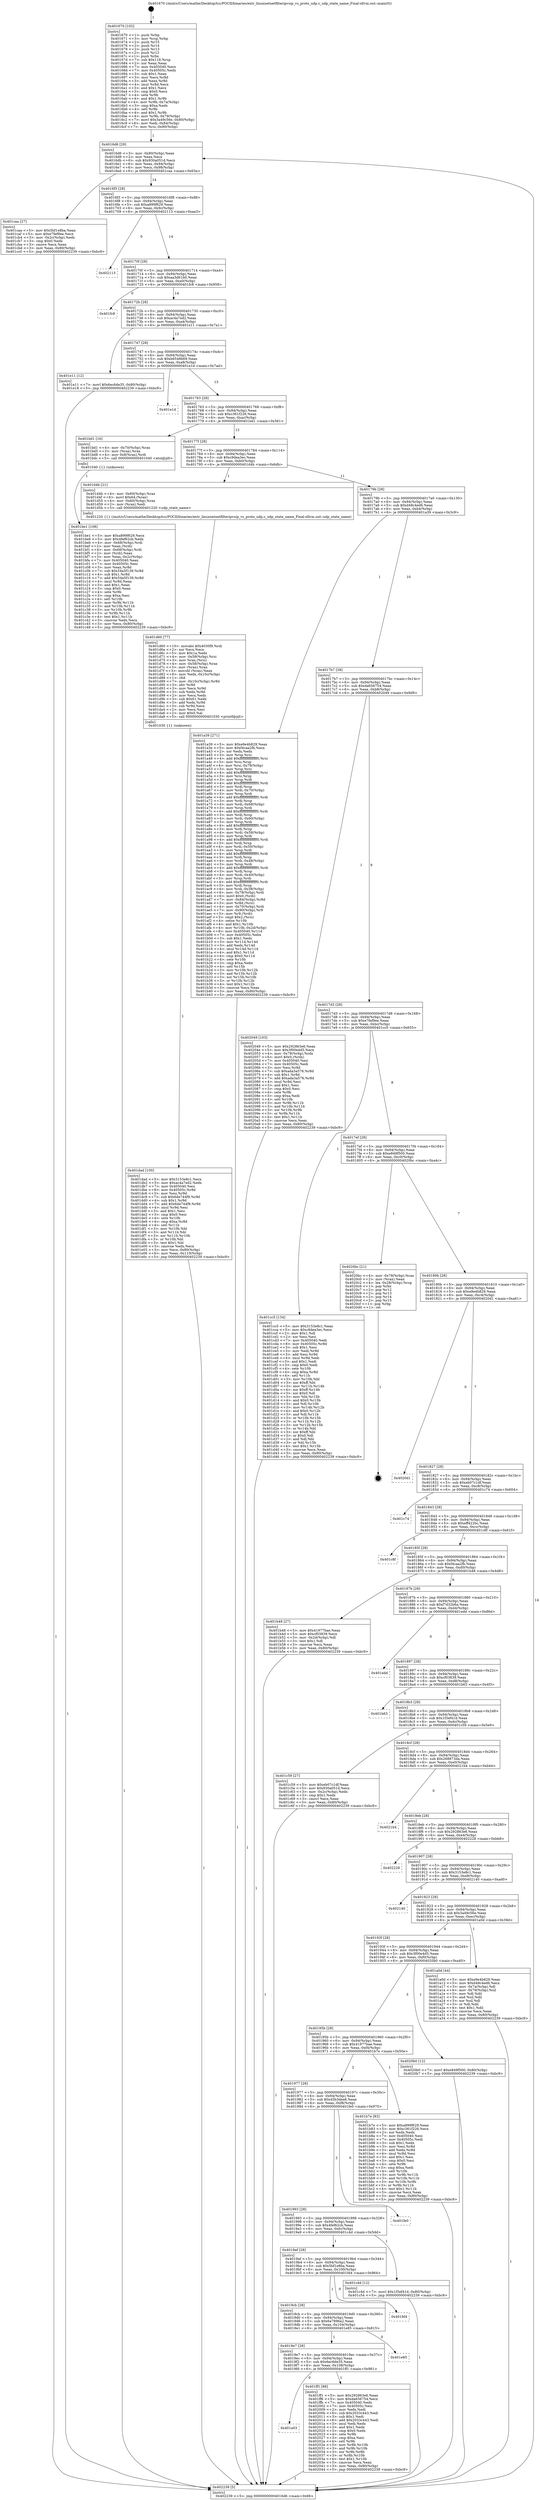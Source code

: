 digraph "0x401670" {
  label = "0x401670 (/mnt/c/Users/mathe/Desktop/tcc/POCII/binaries/extr_linuxnetnetfilteripvsip_vs_proto_udp.c_udp_state_name_Final-ollvm.out::main(0))"
  labelloc = "t"
  node[shape=record]

  Entry [label="",width=0.3,height=0.3,shape=circle,fillcolor=black,style=filled]
  "0x4016d6" [label="{
     0x4016d6 [29]\l
     | [instrs]\l
     &nbsp;&nbsp;0x4016d6 \<+3\>: mov -0x80(%rbp),%eax\l
     &nbsp;&nbsp;0x4016d9 \<+2\>: mov %eax,%ecx\l
     &nbsp;&nbsp;0x4016db \<+6\>: sub $0x930a051d,%ecx\l
     &nbsp;&nbsp;0x4016e1 \<+6\>: mov %eax,-0x94(%rbp)\l
     &nbsp;&nbsp;0x4016e7 \<+6\>: mov %ecx,-0x98(%rbp)\l
     &nbsp;&nbsp;0x4016ed \<+6\>: je 0000000000401caa \<main+0x63a\>\l
  }"]
  "0x401caa" [label="{
     0x401caa [27]\l
     | [instrs]\l
     &nbsp;&nbsp;0x401caa \<+5\>: mov $0x5bf1e8ba,%eax\l
     &nbsp;&nbsp;0x401caf \<+5\>: mov $0xe7fef9ee,%ecx\l
     &nbsp;&nbsp;0x401cb4 \<+3\>: mov -0x2c(%rbp),%edx\l
     &nbsp;&nbsp;0x401cb7 \<+3\>: cmp $0x0,%edx\l
     &nbsp;&nbsp;0x401cba \<+3\>: cmove %ecx,%eax\l
     &nbsp;&nbsp;0x401cbd \<+3\>: mov %eax,-0x80(%rbp)\l
     &nbsp;&nbsp;0x401cc0 \<+5\>: jmp 0000000000402239 \<main+0xbc9\>\l
  }"]
  "0x4016f3" [label="{
     0x4016f3 [28]\l
     | [instrs]\l
     &nbsp;&nbsp;0x4016f3 \<+5\>: jmp 00000000004016f8 \<main+0x88\>\l
     &nbsp;&nbsp;0x4016f8 \<+6\>: mov -0x94(%rbp),%eax\l
     &nbsp;&nbsp;0x4016fe \<+5\>: sub $0xa899f629,%eax\l
     &nbsp;&nbsp;0x401703 \<+6\>: mov %eax,-0x9c(%rbp)\l
     &nbsp;&nbsp;0x401709 \<+6\>: je 0000000000402113 \<main+0xaa3\>\l
  }"]
  Exit [label="",width=0.3,height=0.3,shape=circle,fillcolor=black,style=filled,peripheries=2]
  "0x402113" [label="{
     0x402113\l
  }", style=dashed]
  "0x40170f" [label="{
     0x40170f [28]\l
     | [instrs]\l
     &nbsp;&nbsp;0x40170f \<+5\>: jmp 0000000000401714 \<main+0xa4\>\l
     &nbsp;&nbsp;0x401714 \<+6\>: mov -0x94(%rbp),%eax\l
     &nbsp;&nbsp;0x40171a \<+5\>: sub $0xaa3d61b0,%eax\l
     &nbsp;&nbsp;0x40171f \<+6\>: mov %eax,-0xa0(%rbp)\l
     &nbsp;&nbsp;0x401725 \<+6\>: je 0000000000401fc8 \<main+0x958\>\l
  }"]
  "0x401a03" [label="{
     0x401a03\l
  }", style=dashed]
  "0x401fc8" [label="{
     0x401fc8\l
  }", style=dashed]
  "0x40172b" [label="{
     0x40172b [28]\l
     | [instrs]\l
     &nbsp;&nbsp;0x40172b \<+5\>: jmp 0000000000401730 \<main+0xc0\>\l
     &nbsp;&nbsp;0x401730 \<+6\>: mov -0x94(%rbp),%eax\l
     &nbsp;&nbsp;0x401736 \<+5\>: sub $0xac4a7ed2,%eax\l
     &nbsp;&nbsp;0x40173b \<+6\>: mov %eax,-0xa4(%rbp)\l
     &nbsp;&nbsp;0x401741 \<+6\>: je 0000000000401e11 \<main+0x7a1\>\l
  }"]
  "0x401ff1" [label="{
     0x401ff1 [88]\l
     | [instrs]\l
     &nbsp;&nbsp;0x401ff1 \<+5\>: mov $0x292863e6,%eax\l
     &nbsp;&nbsp;0x401ff6 \<+5\>: mov $0xda656754,%ecx\l
     &nbsp;&nbsp;0x401ffb \<+7\>: mov 0x405040,%edx\l
     &nbsp;&nbsp;0x402002 \<+7\>: mov 0x40505c,%esi\l
     &nbsp;&nbsp;0x402009 \<+2\>: mov %edx,%edi\l
     &nbsp;&nbsp;0x40200b \<+6\>: sub $0x2033c443,%edi\l
     &nbsp;&nbsp;0x402011 \<+3\>: sub $0x1,%edi\l
     &nbsp;&nbsp;0x402014 \<+6\>: add $0x2033c443,%edi\l
     &nbsp;&nbsp;0x40201a \<+3\>: imul %edi,%edx\l
     &nbsp;&nbsp;0x40201d \<+3\>: and $0x1,%edx\l
     &nbsp;&nbsp;0x402020 \<+3\>: cmp $0x0,%edx\l
     &nbsp;&nbsp;0x402023 \<+4\>: sete %r8b\l
     &nbsp;&nbsp;0x402027 \<+3\>: cmp $0xa,%esi\l
     &nbsp;&nbsp;0x40202a \<+4\>: setl %r9b\l
     &nbsp;&nbsp;0x40202e \<+3\>: mov %r8b,%r10b\l
     &nbsp;&nbsp;0x402031 \<+3\>: and %r9b,%r10b\l
     &nbsp;&nbsp;0x402034 \<+3\>: xor %r9b,%r8b\l
     &nbsp;&nbsp;0x402037 \<+3\>: or %r8b,%r10b\l
     &nbsp;&nbsp;0x40203a \<+4\>: test $0x1,%r10b\l
     &nbsp;&nbsp;0x40203e \<+3\>: cmovne %ecx,%eax\l
     &nbsp;&nbsp;0x402041 \<+3\>: mov %eax,-0x80(%rbp)\l
     &nbsp;&nbsp;0x402044 \<+5\>: jmp 0000000000402239 \<main+0xbc9\>\l
  }"]
  "0x401e11" [label="{
     0x401e11 [12]\l
     | [instrs]\l
     &nbsp;&nbsp;0x401e11 \<+7\>: movl $0x6ec6de35,-0x80(%rbp)\l
     &nbsp;&nbsp;0x401e18 \<+5\>: jmp 0000000000402239 \<main+0xbc9\>\l
  }"]
  "0x401747" [label="{
     0x401747 [28]\l
     | [instrs]\l
     &nbsp;&nbsp;0x401747 \<+5\>: jmp 000000000040174c \<main+0xdc\>\l
     &nbsp;&nbsp;0x40174c \<+6\>: mov -0x94(%rbp),%eax\l
     &nbsp;&nbsp;0x401752 \<+5\>: sub $0xb6548b69,%eax\l
     &nbsp;&nbsp;0x401757 \<+6\>: mov %eax,-0xa8(%rbp)\l
     &nbsp;&nbsp;0x40175d \<+6\>: je 0000000000401e1d \<main+0x7ad\>\l
  }"]
  "0x4019e7" [label="{
     0x4019e7 [28]\l
     | [instrs]\l
     &nbsp;&nbsp;0x4019e7 \<+5\>: jmp 00000000004019ec \<main+0x37c\>\l
     &nbsp;&nbsp;0x4019ec \<+6\>: mov -0x94(%rbp),%eax\l
     &nbsp;&nbsp;0x4019f2 \<+5\>: sub $0x6ec6de35,%eax\l
     &nbsp;&nbsp;0x4019f7 \<+6\>: mov %eax,-0x108(%rbp)\l
     &nbsp;&nbsp;0x4019fd \<+6\>: je 0000000000401ff1 \<main+0x981\>\l
  }"]
  "0x401e1d" [label="{
     0x401e1d\l
  }", style=dashed]
  "0x401763" [label="{
     0x401763 [28]\l
     | [instrs]\l
     &nbsp;&nbsp;0x401763 \<+5\>: jmp 0000000000401768 \<main+0xf8\>\l
     &nbsp;&nbsp;0x401768 \<+6\>: mov -0x94(%rbp),%eax\l
     &nbsp;&nbsp;0x40176e \<+5\>: sub $0xc361f226,%eax\l
     &nbsp;&nbsp;0x401773 \<+6\>: mov %eax,-0xac(%rbp)\l
     &nbsp;&nbsp;0x401779 \<+6\>: je 0000000000401bd1 \<main+0x561\>\l
  }"]
  "0x401e85" [label="{
     0x401e85\l
  }", style=dashed]
  "0x401bd1" [label="{
     0x401bd1 [16]\l
     | [instrs]\l
     &nbsp;&nbsp;0x401bd1 \<+4\>: mov -0x70(%rbp),%rax\l
     &nbsp;&nbsp;0x401bd5 \<+3\>: mov (%rax),%rax\l
     &nbsp;&nbsp;0x401bd8 \<+4\>: mov 0x8(%rax),%rdi\l
     &nbsp;&nbsp;0x401bdc \<+5\>: call 0000000000401040 \<atoi@plt\>\l
     | [calls]\l
     &nbsp;&nbsp;0x401040 \{1\} (unknown)\l
  }"]
  "0x40177f" [label="{
     0x40177f [28]\l
     | [instrs]\l
     &nbsp;&nbsp;0x40177f \<+5\>: jmp 0000000000401784 \<main+0x114\>\l
     &nbsp;&nbsp;0x401784 \<+6\>: mov -0x94(%rbp),%eax\l
     &nbsp;&nbsp;0x40178a \<+5\>: sub $0xc9dea3ec,%eax\l
     &nbsp;&nbsp;0x40178f \<+6\>: mov %eax,-0xb0(%rbp)\l
     &nbsp;&nbsp;0x401795 \<+6\>: je 0000000000401d4b \<main+0x6db\>\l
  }"]
  "0x4019cb" [label="{
     0x4019cb [28]\l
     | [instrs]\l
     &nbsp;&nbsp;0x4019cb \<+5\>: jmp 00000000004019d0 \<main+0x360\>\l
     &nbsp;&nbsp;0x4019d0 \<+6\>: mov -0x94(%rbp),%eax\l
     &nbsp;&nbsp;0x4019d6 \<+5\>: sub $0x6a7896a2,%eax\l
     &nbsp;&nbsp;0x4019db \<+6\>: mov %eax,-0x104(%rbp)\l
     &nbsp;&nbsp;0x4019e1 \<+6\>: je 0000000000401e85 \<main+0x815\>\l
  }"]
  "0x401d4b" [label="{
     0x401d4b [21]\l
     | [instrs]\l
     &nbsp;&nbsp;0x401d4b \<+4\>: mov -0x60(%rbp),%rax\l
     &nbsp;&nbsp;0x401d4f \<+6\>: movl $0x64,(%rax)\l
     &nbsp;&nbsp;0x401d55 \<+4\>: mov -0x60(%rbp),%rax\l
     &nbsp;&nbsp;0x401d59 \<+2\>: mov (%rax),%edi\l
     &nbsp;&nbsp;0x401d5b \<+5\>: call 0000000000401220 \<udp_state_name\>\l
     | [calls]\l
     &nbsp;&nbsp;0x401220 \{1\} (/mnt/c/Users/mathe/Desktop/tcc/POCII/binaries/extr_linuxnetnetfilteripvsip_vs_proto_udp.c_udp_state_name_Final-ollvm.out::udp_state_name)\l
  }"]
  "0x40179b" [label="{
     0x40179b [28]\l
     | [instrs]\l
     &nbsp;&nbsp;0x40179b \<+5\>: jmp 00000000004017a0 \<main+0x130\>\l
     &nbsp;&nbsp;0x4017a0 \<+6\>: mov -0x94(%rbp),%eax\l
     &nbsp;&nbsp;0x4017a6 \<+5\>: sub $0xd48c4ed6,%eax\l
     &nbsp;&nbsp;0x4017ab \<+6\>: mov %eax,-0xb4(%rbp)\l
     &nbsp;&nbsp;0x4017b1 \<+6\>: je 0000000000401a39 \<main+0x3c9\>\l
  }"]
  "0x401fd4" [label="{
     0x401fd4\l
  }", style=dashed]
  "0x401a39" [label="{
     0x401a39 [271]\l
     | [instrs]\l
     &nbsp;&nbsp;0x401a39 \<+5\>: mov $0xe9e4b829,%eax\l
     &nbsp;&nbsp;0x401a3e \<+5\>: mov $0xf4caa2fb,%ecx\l
     &nbsp;&nbsp;0x401a43 \<+2\>: xor %edx,%edx\l
     &nbsp;&nbsp;0x401a45 \<+3\>: mov %rsp,%rsi\l
     &nbsp;&nbsp;0x401a48 \<+4\>: add $0xfffffffffffffff0,%rsi\l
     &nbsp;&nbsp;0x401a4c \<+3\>: mov %rsi,%rsp\l
     &nbsp;&nbsp;0x401a4f \<+4\>: mov %rsi,-0x78(%rbp)\l
     &nbsp;&nbsp;0x401a53 \<+3\>: mov %rsp,%rsi\l
     &nbsp;&nbsp;0x401a56 \<+4\>: add $0xfffffffffffffff0,%rsi\l
     &nbsp;&nbsp;0x401a5a \<+3\>: mov %rsi,%rsp\l
     &nbsp;&nbsp;0x401a5d \<+3\>: mov %rsp,%rdi\l
     &nbsp;&nbsp;0x401a60 \<+4\>: add $0xfffffffffffffff0,%rdi\l
     &nbsp;&nbsp;0x401a64 \<+3\>: mov %rdi,%rsp\l
     &nbsp;&nbsp;0x401a67 \<+4\>: mov %rdi,-0x70(%rbp)\l
     &nbsp;&nbsp;0x401a6b \<+3\>: mov %rsp,%rdi\l
     &nbsp;&nbsp;0x401a6e \<+4\>: add $0xfffffffffffffff0,%rdi\l
     &nbsp;&nbsp;0x401a72 \<+3\>: mov %rdi,%rsp\l
     &nbsp;&nbsp;0x401a75 \<+4\>: mov %rdi,-0x68(%rbp)\l
     &nbsp;&nbsp;0x401a79 \<+3\>: mov %rsp,%rdi\l
     &nbsp;&nbsp;0x401a7c \<+4\>: add $0xfffffffffffffff0,%rdi\l
     &nbsp;&nbsp;0x401a80 \<+3\>: mov %rdi,%rsp\l
     &nbsp;&nbsp;0x401a83 \<+4\>: mov %rdi,-0x60(%rbp)\l
     &nbsp;&nbsp;0x401a87 \<+3\>: mov %rsp,%rdi\l
     &nbsp;&nbsp;0x401a8a \<+4\>: add $0xfffffffffffffff0,%rdi\l
     &nbsp;&nbsp;0x401a8e \<+3\>: mov %rdi,%rsp\l
     &nbsp;&nbsp;0x401a91 \<+4\>: mov %rdi,-0x58(%rbp)\l
     &nbsp;&nbsp;0x401a95 \<+3\>: mov %rsp,%rdi\l
     &nbsp;&nbsp;0x401a98 \<+4\>: add $0xfffffffffffffff0,%rdi\l
     &nbsp;&nbsp;0x401a9c \<+3\>: mov %rdi,%rsp\l
     &nbsp;&nbsp;0x401a9f \<+4\>: mov %rdi,-0x50(%rbp)\l
     &nbsp;&nbsp;0x401aa3 \<+3\>: mov %rsp,%rdi\l
     &nbsp;&nbsp;0x401aa6 \<+4\>: add $0xfffffffffffffff0,%rdi\l
     &nbsp;&nbsp;0x401aaa \<+3\>: mov %rdi,%rsp\l
     &nbsp;&nbsp;0x401aad \<+4\>: mov %rdi,-0x48(%rbp)\l
     &nbsp;&nbsp;0x401ab1 \<+3\>: mov %rsp,%rdi\l
     &nbsp;&nbsp;0x401ab4 \<+4\>: add $0xfffffffffffffff0,%rdi\l
     &nbsp;&nbsp;0x401ab8 \<+3\>: mov %rdi,%rsp\l
     &nbsp;&nbsp;0x401abb \<+4\>: mov %rdi,-0x40(%rbp)\l
     &nbsp;&nbsp;0x401abf \<+3\>: mov %rsp,%rdi\l
     &nbsp;&nbsp;0x401ac2 \<+4\>: add $0xfffffffffffffff0,%rdi\l
     &nbsp;&nbsp;0x401ac6 \<+3\>: mov %rdi,%rsp\l
     &nbsp;&nbsp;0x401ac9 \<+4\>: mov %rdi,-0x38(%rbp)\l
     &nbsp;&nbsp;0x401acd \<+4\>: mov -0x78(%rbp),%rdi\l
     &nbsp;&nbsp;0x401ad1 \<+6\>: movl $0x0,(%rdi)\l
     &nbsp;&nbsp;0x401ad7 \<+7\>: mov -0x84(%rbp),%r8d\l
     &nbsp;&nbsp;0x401ade \<+3\>: mov %r8d,(%rsi)\l
     &nbsp;&nbsp;0x401ae1 \<+4\>: mov -0x70(%rbp),%rdi\l
     &nbsp;&nbsp;0x401ae5 \<+7\>: mov -0x90(%rbp),%r9\l
     &nbsp;&nbsp;0x401aec \<+3\>: mov %r9,(%rdi)\l
     &nbsp;&nbsp;0x401aef \<+3\>: cmpl $0x2,(%rsi)\l
     &nbsp;&nbsp;0x401af2 \<+4\>: setne %r10b\l
     &nbsp;&nbsp;0x401af6 \<+4\>: and $0x1,%r10b\l
     &nbsp;&nbsp;0x401afa \<+4\>: mov %r10b,-0x2d(%rbp)\l
     &nbsp;&nbsp;0x401afe \<+8\>: mov 0x405040,%r11d\l
     &nbsp;&nbsp;0x401b06 \<+7\>: mov 0x40505c,%ebx\l
     &nbsp;&nbsp;0x401b0d \<+3\>: sub $0x1,%edx\l
     &nbsp;&nbsp;0x401b10 \<+3\>: mov %r11d,%r14d\l
     &nbsp;&nbsp;0x401b13 \<+3\>: add %edx,%r14d\l
     &nbsp;&nbsp;0x401b16 \<+4\>: imul %r14d,%r11d\l
     &nbsp;&nbsp;0x401b1a \<+4\>: and $0x1,%r11d\l
     &nbsp;&nbsp;0x401b1e \<+4\>: cmp $0x0,%r11d\l
     &nbsp;&nbsp;0x401b22 \<+4\>: sete %r10b\l
     &nbsp;&nbsp;0x401b26 \<+3\>: cmp $0xa,%ebx\l
     &nbsp;&nbsp;0x401b29 \<+4\>: setl %r15b\l
     &nbsp;&nbsp;0x401b2d \<+3\>: mov %r10b,%r12b\l
     &nbsp;&nbsp;0x401b30 \<+3\>: and %r15b,%r12b\l
     &nbsp;&nbsp;0x401b33 \<+3\>: xor %r15b,%r10b\l
     &nbsp;&nbsp;0x401b36 \<+3\>: or %r10b,%r12b\l
     &nbsp;&nbsp;0x401b39 \<+4\>: test $0x1,%r12b\l
     &nbsp;&nbsp;0x401b3d \<+3\>: cmovne %ecx,%eax\l
     &nbsp;&nbsp;0x401b40 \<+3\>: mov %eax,-0x80(%rbp)\l
     &nbsp;&nbsp;0x401b43 \<+5\>: jmp 0000000000402239 \<main+0xbc9\>\l
  }"]
  "0x4017b7" [label="{
     0x4017b7 [28]\l
     | [instrs]\l
     &nbsp;&nbsp;0x4017b7 \<+5\>: jmp 00000000004017bc \<main+0x14c\>\l
     &nbsp;&nbsp;0x4017bc \<+6\>: mov -0x94(%rbp),%eax\l
     &nbsp;&nbsp;0x4017c2 \<+5\>: sub $0xda656754,%eax\l
     &nbsp;&nbsp;0x4017c7 \<+6\>: mov %eax,-0xb8(%rbp)\l
     &nbsp;&nbsp;0x4017cd \<+6\>: je 0000000000402049 \<main+0x9d9\>\l
  }"]
  "0x401dad" [label="{
     0x401dad [100]\l
     | [instrs]\l
     &nbsp;&nbsp;0x401dad \<+5\>: mov $0x3153e8c1,%ecx\l
     &nbsp;&nbsp;0x401db2 \<+5\>: mov $0xac4a7ed2,%edx\l
     &nbsp;&nbsp;0x401db7 \<+7\>: mov 0x405040,%esi\l
     &nbsp;&nbsp;0x401dbe \<+8\>: mov 0x40505c,%r8d\l
     &nbsp;&nbsp;0x401dc6 \<+3\>: mov %esi,%r9d\l
     &nbsp;&nbsp;0x401dc9 \<+7\>: sub $0x6de744f9,%r9d\l
     &nbsp;&nbsp;0x401dd0 \<+4\>: sub $0x1,%r9d\l
     &nbsp;&nbsp;0x401dd4 \<+7\>: add $0x6de744f9,%r9d\l
     &nbsp;&nbsp;0x401ddb \<+4\>: imul %r9d,%esi\l
     &nbsp;&nbsp;0x401ddf \<+3\>: and $0x1,%esi\l
     &nbsp;&nbsp;0x401de2 \<+3\>: cmp $0x0,%esi\l
     &nbsp;&nbsp;0x401de5 \<+4\>: sete %r10b\l
     &nbsp;&nbsp;0x401de9 \<+4\>: cmp $0xa,%r8d\l
     &nbsp;&nbsp;0x401ded \<+4\>: setl %r11b\l
     &nbsp;&nbsp;0x401df1 \<+3\>: mov %r10b,%bl\l
     &nbsp;&nbsp;0x401df4 \<+3\>: and %r11b,%bl\l
     &nbsp;&nbsp;0x401df7 \<+3\>: xor %r11b,%r10b\l
     &nbsp;&nbsp;0x401dfa \<+3\>: or %r10b,%bl\l
     &nbsp;&nbsp;0x401dfd \<+3\>: test $0x1,%bl\l
     &nbsp;&nbsp;0x401e00 \<+3\>: cmovne %edx,%ecx\l
     &nbsp;&nbsp;0x401e03 \<+3\>: mov %ecx,-0x80(%rbp)\l
     &nbsp;&nbsp;0x401e06 \<+6\>: mov %eax,-0x110(%rbp)\l
     &nbsp;&nbsp;0x401e0c \<+5\>: jmp 0000000000402239 \<main+0xbc9\>\l
  }"]
  "0x402049" [label="{
     0x402049 [103]\l
     | [instrs]\l
     &nbsp;&nbsp;0x402049 \<+5\>: mov $0x292863e6,%eax\l
     &nbsp;&nbsp;0x40204e \<+5\>: mov $0x3f00e4d5,%ecx\l
     &nbsp;&nbsp;0x402053 \<+4\>: mov -0x78(%rbp),%rdx\l
     &nbsp;&nbsp;0x402057 \<+6\>: movl $0x0,(%rdx)\l
     &nbsp;&nbsp;0x40205d \<+7\>: mov 0x405040,%esi\l
     &nbsp;&nbsp;0x402064 \<+7\>: mov 0x40505c,%edi\l
     &nbsp;&nbsp;0x40206b \<+3\>: mov %esi,%r8d\l
     &nbsp;&nbsp;0x40206e \<+7\>: sub $0xada3a576,%r8d\l
     &nbsp;&nbsp;0x402075 \<+4\>: sub $0x1,%r8d\l
     &nbsp;&nbsp;0x402079 \<+7\>: add $0xada3a576,%r8d\l
     &nbsp;&nbsp;0x402080 \<+4\>: imul %r8d,%esi\l
     &nbsp;&nbsp;0x402084 \<+3\>: and $0x1,%esi\l
     &nbsp;&nbsp;0x402087 \<+3\>: cmp $0x0,%esi\l
     &nbsp;&nbsp;0x40208a \<+4\>: sete %r9b\l
     &nbsp;&nbsp;0x40208e \<+3\>: cmp $0xa,%edi\l
     &nbsp;&nbsp;0x402091 \<+4\>: setl %r10b\l
     &nbsp;&nbsp;0x402095 \<+3\>: mov %r9b,%r11b\l
     &nbsp;&nbsp;0x402098 \<+3\>: and %r10b,%r11b\l
     &nbsp;&nbsp;0x40209b \<+3\>: xor %r10b,%r9b\l
     &nbsp;&nbsp;0x40209e \<+3\>: or %r9b,%r11b\l
     &nbsp;&nbsp;0x4020a1 \<+4\>: test $0x1,%r11b\l
     &nbsp;&nbsp;0x4020a5 \<+3\>: cmovne %ecx,%eax\l
     &nbsp;&nbsp;0x4020a8 \<+3\>: mov %eax,-0x80(%rbp)\l
     &nbsp;&nbsp;0x4020ab \<+5\>: jmp 0000000000402239 \<main+0xbc9\>\l
  }"]
  "0x4017d3" [label="{
     0x4017d3 [28]\l
     | [instrs]\l
     &nbsp;&nbsp;0x4017d3 \<+5\>: jmp 00000000004017d8 \<main+0x168\>\l
     &nbsp;&nbsp;0x4017d8 \<+6\>: mov -0x94(%rbp),%eax\l
     &nbsp;&nbsp;0x4017de \<+5\>: sub $0xe7fef9ee,%eax\l
     &nbsp;&nbsp;0x4017e3 \<+6\>: mov %eax,-0xbc(%rbp)\l
     &nbsp;&nbsp;0x4017e9 \<+6\>: je 0000000000401cc5 \<main+0x655\>\l
  }"]
  "0x401d60" [label="{
     0x401d60 [77]\l
     | [instrs]\l
     &nbsp;&nbsp;0x401d60 \<+10\>: movabs $0x4030f9,%rdi\l
     &nbsp;&nbsp;0x401d6a \<+2\>: xor %ecx,%ecx\l
     &nbsp;&nbsp;0x401d6c \<+5\>: mov $0x1a,%edx\l
     &nbsp;&nbsp;0x401d71 \<+4\>: mov -0x58(%rbp),%rsi\l
     &nbsp;&nbsp;0x401d75 \<+3\>: mov %rax,(%rsi)\l
     &nbsp;&nbsp;0x401d78 \<+4\>: mov -0x58(%rbp),%rax\l
     &nbsp;&nbsp;0x401d7c \<+3\>: mov (%rax),%rax\l
     &nbsp;&nbsp;0x401d7f \<+3\>: movsbl (%rax),%eax\l
     &nbsp;&nbsp;0x401d82 \<+6\>: mov %edx,-0x10c(%rbp)\l
     &nbsp;&nbsp;0x401d88 \<+1\>: cltd\l
     &nbsp;&nbsp;0x401d89 \<+7\>: mov -0x10c(%rbp),%r8d\l
     &nbsp;&nbsp;0x401d90 \<+3\>: idiv %r8d\l
     &nbsp;&nbsp;0x401d93 \<+3\>: mov %ecx,%r9d\l
     &nbsp;&nbsp;0x401d96 \<+3\>: sub %edx,%r9d\l
     &nbsp;&nbsp;0x401d99 \<+2\>: mov %ecx,%edx\l
     &nbsp;&nbsp;0x401d9b \<+3\>: sub $0x61,%edx\l
     &nbsp;&nbsp;0x401d9e \<+3\>: add %edx,%r9d\l
     &nbsp;&nbsp;0x401da1 \<+3\>: sub %r9d,%ecx\l
     &nbsp;&nbsp;0x401da4 \<+2\>: mov %ecx,%esi\l
     &nbsp;&nbsp;0x401da6 \<+2\>: mov $0x0,%al\l
     &nbsp;&nbsp;0x401da8 \<+5\>: call 0000000000401030 \<printf@plt\>\l
     | [calls]\l
     &nbsp;&nbsp;0x401030 \{1\} (unknown)\l
  }"]
  "0x401cc5" [label="{
     0x401cc5 [134]\l
     | [instrs]\l
     &nbsp;&nbsp;0x401cc5 \<+5\>: mov $0x3153e8c1,%eax\l
     &nbsp;&nbsp;0x401cca \<+5\>: mov $0xc9dea3ec,%ecx\l
     &nbsp;&nbsp;0x401ccf \<+2\>: mov $0x1,%dl\l
     &nbsp;&nbsp;0x401cd1 \<+2\>: xor %esi,%esi\l
     &nbsp;&nbsp;0x401cd3 \<+7\>: mov 0x405040,%edi\l
     &nbsp;&nbsp;0x401cda \<+8\>: mov 0x40505c,%r8d\l
     &nbsp;&nbsp;0x401ce2 \<+3\>: sub $0x1,%esi\l
     &nbsp;&nbsp;0x401ce5 \<+3\>: mov %edi,%r9d\l
     &nbsp;&nbsp;0x401ce8 \<+3\>: add %esi,%r9d\l
     &nbsp;&nbsp;0x401ceb \<+4\>: imul %r9d,%edi\l
     &nbsp;&nbsp;0x401cef \<+3\>: and $0x1,%edi\l
     &nbsp;&nbsp;0x401cf2 \<+3\>: cmp $0x0,%edi\l
     &nbsp;&nbsp;0x401cf5 \<+4\>: sete %r10b\l
     &nbsp;&nbsp;0x401cf9 \<+4\>: cmp $0xa,%r8d\l
     &nbsp;&nbsp;0x401cfd \<+4\>: setl %r11b\l
     &nbsp;&nbsp;0x401d01 \<+3\>: mov %r10b,%bl\l
     &nbsp;&nbsp;0x401d04 \<+3\>: xor $0xff,%bl\l
     &nbsp;&nbsp;0x401d07 \<+3\>: mov %r11b,%r14b\l
     &nbsp;&nbsp;0x401d0a \<+4\>: xor $0xff,%r14b\l
     &nbsp;&nbsp;0x401d0e \<+3\>: xor $0x0,%dl\l
     &nbsp;&nbsp;0x401d11 \<+3\>: mov %bl,%r15b\l
     &nbsp;&nbsp;0x401d14 \<+4\>: and $0x0,%r15b\l
     &nbsp;&nbsp;0x401d18 \<+3\>: and %dl,%r10b\l
     &nbsp;&nbsp;0x401d1b \<+3\>: mov %r14b,%r12b\l
     &nbsp;&nbsp;0x401d1e \<+4\>: and $0x0,%r12b\l
     &nbsp;&nbsp;0x401d22 \<+3\>: and %dl,%r11b\l
     &nbsp;&nbsp;0x401d25 \<+3\>: or %r10b,%r15b\l
     &nbsp;&nbsp;0x401d28 \<+3\>: or %r11b,%r12b\l
     &nbsp;&nbsp;0x401d2b \<+3\>: xor %r12b,%r15b\l
     &nbsp;&nbsp;0x401d2e \<+3\>: or %r14b,%bl\l
     &nbsp;&nbsp;0x401d31 \<+3\>: xor $0xff,%bl\l
     &nbsp;&nbsp;0x401d34 \<+3\>: or $0x0,%dl\l
     &nbsp;&nbsp;0x401d37 \<+2\>: and %dl,%bl\l
     &nbsp;&nbsp;0x401d39 \<+3\>: or %bl,%r15b\l
     &nbsp;&nbsp;0x401d3c \<+4\>: test $0x1,%r15b\l
     &nbsp;&nbsp;0x401d40 \<+3\>: cmovne %ecx,%eax\l
     &nbsp;&nbsp;0x401d43 \<+3\>: mov %eax,-0x80(%rbp)\l
     &nbsp;&nbsp;0x401d46 \<+5\>: jmp 0000000000402239 \<main+0xbc9\>\l
  }"]
  "0x4017ef" [label="{
     0x4017ef [28]\l
     | [instrs]\l
     &nbsp;&nbsp;0x4017ef \<+5\>: jmp 00000000004017f4 \<main+0x184\>\l
     &nbsp;&nbsp;0x4017f4 \<+6\>: mov -0x94(%rbp),%eax\l
     &nbsp;&nbsp;0x4017fa \<+5\>: sub $0xe849f500,%eax\l
     &nbsp;&nbsp;0x4017ff \<+6\>: mov %eax,-0xc0(%rbp)\l
     &nbsp;&nbsp;0x401805 \<+6\>: je 00000000004020bc \<main+0xa4c\>\l
  }"]
  "0x4019af" [label="{
     0x4019af [28]\l
     | [instrs]\l
     &nbsp;&nbsp;0x4019af \<+5\>: jmp 00000000004019b4 \<main+0x344\>\l
     &nbsp;&nbsp;0x4019b4 \<+6\>: mov -0x94(%rbp),%eax\l
     &nbsp;&nbsp;0x4019ba \<+5\>: sub $0x5bf1e8ba,%eax\l
     &nbsp;&nbsp;0x4019bf \<+6\>: mov %eax,-0x100(%rbp)\l
     &nbsp;&nbsp;0x4019c5 \<+6\>: je 0000000000401fd4 \<main+0x964\>\l
  }"]
  "0x4020bc" [label="{
     0x4020bc [21]\l
     | [instrs]\l
     &nbsp;&nbsp;0x4020bc \<+4\>: mov -0x78(%rbp),%rax\l
     &nbsp;&nbsp;0x4020c0 \<+2\>: mov (%rax),%eax\l
     &nbsp;&nbsp;0x4020c2 \<+4\>: lea -0x28(%rbp),%rsp\l
     &nbsp;&nbsp;0x4020c6 \<+1\>: pop %rbx\l
     &nbsp;&nbsp;0x4020c7 \<+2\>: pop %r12\l
     &nbsp;&nbsp;0x4020c9 \<+2\>: pop %r13\l
     &nbsp;&nbsp;0x4020cb \<+2\>: pop %r14\l
     &nbsp;&nbsp;0x4020cd \<+2\>: pop %r15\l
     &nbsp;&nbsp;0x4020cf \<+1\>: pop %rbp\l
     &nbsp;&nbsp;0x4020d0 \<+1\>: ret\l
  }"]
  "0x40180b" [label="{
     0x40180b [28]\l
     | [instrs]\l
     &nbsp;&nbsp;0x40180b \<+5\>: jmp 0000000000401810 \<main+0x1a0\>\l
     &nbsp;&nbsp;0x401810 \<+6\>: mov -0x94(%rbp),%eax\l
     &nbsp;&nbsp;0x401816 \<+5\>: sub $0xe9e4b829,%eax\l
     &nbsp;&nbsp;0x40181b \<+6\>: mov %eax,-0xc4(%rbp)\l
     &nbsp;&nbsp;0x401821 \<+6\>: je 00000000004020d1 \<main+0xa61\>\l
  }"]
  "0x401c4d" [label="{
     0x401c4d [12]\l
     | [instrs]\l
     &nbsp;&nbsp;0x401c4d \<+7\>: movl $0x1f3ef41d,-0x80(%rbp)\l
     &nbsp;&nbsp;0x401c54 \<+5\>: jmp 0000000000402239 \<main+0xbc9\>\l
  }"]
  "0x4020d1" [label="{
     0x4020d1\l
  }", style=dashed]
  "0x401827" [label="{
     0x401827 [28]\l
     | [instrs]\l
     &nbsp;&nbsp;0x401827 \<+5\>: jmp 000000000040182c \<main+0x1bc\>\l
     &nbsp;&nbsp;0x40182c \<+6\>: mov -0x94(%rbp),%eax\l
     &nbsp;&nbsp;0x401832 \<+5\>: sub $0xeb07c1df,%eax\l
     &nbsp;&nbsp;0x401837 \<+6\>: mov %eax,-0xc8(%rbp)\l
     &nbsp;&nbsp;0x40183d \<+6\>: je 0000000000401c74 \<main+0x604\>\l
  }"]
  "0x401993" [label="{
     0x401993 [28]\l
     | [instrs]\l
     &nbsp;&nbsp;0x401993 \<+5\>: jmp 0000000000401998 \<main+0x328\>\l
     &nbsp;&nbsp;0x401998 \<+6\>: mov -0x94(%rbp),%eax\l
     &nbsp;&nbsp;0x40199e \<+5\>: sub $0x4fef62cb,%eax\l
     &nbsp;&nbsp;0x4019a3 \<+6\>: mov %eax,-0xfc(%rbp)\l
     &nbsp;&nbsp;0x4019a9 \<+6\>: je 0000000000401c4d \<main+0x5dd\>\l
  }"]
  "0x401c74" [label="{
     0x401c74\l
  }", style=dashed]
  "0x401843" [label="{
     0x401843 [28]\l
     | [instrs]\l
     &nbsp;&nbsp;0x401843 \<+5\>: jmp 0000000000401848 \<main+0x1d8\>\l
     &nbsp;&nbsp;0x401848 \<+6\>: mov -0x94(%rbp),%eax\l
     &nbsp;&nbsp;0x40184e \<+5\>: sub $0xeff422bc,%eax\l
     &nbsp;&nbsp;0x401853 \<+6\>: mov %eax,-0xcc(%rbp)\l
     &nbsp;&nbsp;0x401859 \<+6\>: je 0000000000401c8f \<main+0x61f\>\l
  }"]
  "0x401fe0" [label="{
     0x401fe0\l
  }", style=dashed]
  "0x401c8f" [label="{
     0x401c8f\l
  }", style=dashed]
  "0x40185f" [label="{
     0x40185f [28]\l
     | [instrs]\l
     &nbsp;&nbsp;0x40185f \<+5\>: jmp 0000000000401864 \<main+0x1f4\>\l
     &nbsp;&nbsp;0x401864 \<+6\>: mov -0x94(%rbp),%eax\l
     &nbsp;&nbsp;0x40186a \<+5\>: sub $0xf4caa2fb,%eax\l
     &nbsp;&nbsp;0x40186f \<+6\>: mov %eax,-0xd0(%rbp)\l
     &nbsp;&nbsp;0x401875 \<+6\>: je 0000000000401b48 \<main+0x4d8\>\l
  }"]
  "0x401be1" [label="{
     0x401be1 [108]\l
     | [instrs]\l
     &nbsp;&nbsp;0x401be1 \<+5\>: mov $0xa899f629,%ecx\l
     &nbsp;&nbsp;0x401be6 \<+5\>: mov $0x4fef62cb,%edx\l
     &nbsp;&nbsp;0x401beb \<+4\>: mov -0x68(%rbp),%rdi\l
     &nbsp;&nbsp;0x401bef \<+2\>: mov %eax,(%rdi)\l
     &nbsp;&nbsp;0x401bf1 \<+4\>: mov -0x68(%rbp),%rdi\l
     &nbsp;&nbsp;0x401bf5 \<+2\>: mov (%rdi),%eax\l
     &nbsp;&nbsp;0x401bf7 \<+3\>: mov %eax,-0x2c(%rbp)\l
     &nbsp;&nbsp;0x401bfa \<+7\>: mov 0x405040,%eax\l
     &nbsp;&nbsp;0x401c01 \<+7\>: mov 0x40505c,%esi\l
     &nbsp;&nbsp;0x401c08 \<+3\>: mov %eax,%r8d\l
     &nbsp;&nbsp;0x401c0b \<+7\>: sub $0x54a5f139,%r8d\l
     &nbsp;&nbsp;0x401c12 \<+4\>: sub $0x1,%r8d\l
     &nbsp;&nbsp;0x401c16 \<+7\>: add $0x54a5f139,%r8d\l
     &nbsp;&nbsp;0x401c1d \<+4\>: imul %r8d,%eax\l
     &nbsp;&nbsp;0x401c21 \<+3\>: and $0x1,%eax\l
     &nbsp;&nbsp;0x401c24 \<+3\>: cmp $0x0,%eax\l
     &nbsp;&nbsp;0x401c27 \<+4\>: sete %r9b\l
     &nbsp;&nbsp;0x401c2b \<+3\>: cmp $0xa,%esi\l
     &nbsp;&nbsp;0x401c2e \<+4\>: setl %r10b\l
     &nbsp;&nbsp;0x401c32 \<+3\>: mov %r9b,%r11b\l
     &nbsp;&nbsp;0x401c35 \<+3\>: and %r10b,%r11b\l
     &nbsp;&nbsp;0x401c38 \<+3\>: xor %r10b,%r9b\l
     &nbsp;&nbsp;0x401c3b \<+3\>: or %r9b,%r11b\l
     &nbsp;&nbsp;0x401c3e \<+4\>: test $0x1,%r11b\l
     &nbsp;&nbsp;0x401c42 \<+3\>: cmovne %edx,%ecx\l
     &nbsp;&nbsp;0x401c45 \<+3\>: mov %ecx,-0x80(%rbp)\l
     &nbsp;&nbsp;0x401c48 \<+5\>: jmp 0000000000402239 \<main+0xbc9\>\l
  }"]
  "0x401b48" [label="{
     0x401b48 [27]\l
     | [instrs]\l
     &nbsp;&nbsp;0x401b48 \<+5\>: mov $0x41977bae,%eax\l
     &nbsp;&nbsp;0x401b4d \<+5\>: mov $0xcf03839,%ecx\l
     &nbsp;&nbsp;0x401b52 \<+3\>: mov -0x2d(%rbp),%dl\l
     &nbsp;&nbsp;0x401b55 \<+3\>: test $0x1,%dl\l
     &nbsp;&nbsp;0x401b58 \<+3\>: cmovne %ecx,%eax\l
     &nbsp;&nbsp;0x401b5b \<+3\>: mov %eax,-0x80(%rbp)\l
     &nbsp;&nbsp;0x401b5e \<+5\>: jmp 0000000000402239 \<main+0xbc9\>\l
  }"]
  "0x40187b" [label="{
     0x40187b [28]\l
     | [instrs]\l
     &nbsp;&nbsp;0x40187b \<+5\>: jmp 0000000000401880 \<main+0x210\>\l
     &nbsp;&nbsp;0x401880 \<+6\>: mov -0x94(%rbp),%eax\l
     &nbsp;&nbsp;0x401886 \<+5\>: sub $0xf7d32b6a,%eax\l
     &nbsp;&nbsp;0x40188b \<+6\>: mov %eax,-0xd4(%rbp)\l
     &nbsp;&nbsp;0x401891 \<+6\>: je 0000000000401edd \<main+0x86d\>\l
  }"]
  "0x401977" [label="{
     0x401977 [28]\l
     | [instrs]\l
     &nbsp;&nbsp;0x401977 \<+5\>: jmp 000000000040197c \<main+0x30c\>\l
     &nbsp;&nbsp;0x40197c \<+6\>: mov -0x94(%rbp),%eax\l
     &nbsp;&nbsp;0x401982 \<+5\>: sub $0x45b3dea6,%eax\l
     &nbsp;&nbsp;0x401987 \<+6\>: mov %eax,-0xf8(%rbp)\l
     &nbsp;&nbsp;0x40198d \<+6\>: je 0000000000401fe0 \<main+0x970\>\l
  }"]
  "0x401edd" [label="{
     0x401edd\l
  }", style=dashed]
  "0x401897" [label="{
     0x401897 [28]\l
     | [instrs]\l
     &nbsp;&nbsp;0x401897 \<+5\>: jmp 000000000040189c \<main+0x22c\>\l
     &nbsp;&nbsp;0x40189c \<+6\>: mov -0x94(%rbp),%eax\l
     &nbsp;&nbsp;0x4018a2 \<+5\>: sub $0xcf03839,%eax\l
     &nbsp;&nbsp;0x4018a7 \<+6\>: mov %eax,-0xd8(%rbp)\l
     &nbsp;&nbsp;0x4018ad \<+6\>: je 0000000000401b63 \<main+0x4f3\>\l
  }"]
  "0x401b7e" [label="{
     0x401b7e [83]\l
     | [instrs]\l
     &nbsp;&nbsp;0x401b7e \<+5\>: mov $0xa899f629,%eax\l
     &nbsp;&nbsp;0x401b83 \<+5\>: mov $0xc361f226,%ecx\l
     &nbsp;&nbsp;0x401b88 \<+2\>: xor %edx,%edx\l
     &nbsp;&nbsp;0x401b8a \<+7\>: mov 0x405040,%esi\l
     &nbsp;&nbsp;0x401b91 \<+7\>: mov 0x40505c,%edi\l
     &nbsp;&nbsp;0x401b98 \<+3\>: sub $0x1,%edx\l
     &nbsp;&nbsp;0x401b9b \<+3\>: mov %esi,%r8d\l
     &nbsp;&nbsp;0x401b9e \<+3\>: add %edx,%r8d\l
     &nbsp;&nbsp;0x401ba1 \<+4\>: imul %r8d,%esi\l
     &nbsp;&nbsp;0x401ba5 \<+3\>: and $0x1,%esi\l
     &nbsp;&nbsp;0x401ba8 \<+3\>: cmp $0x0,%esi\l
     &nbsp;&nbsp;0x401bab \<+4\>: sete %r9b\l
     &nbsp;&nbsp;0x401baf \<+3\>: cmp $0xa,%edi\l
     &nbsp;&nbsp;0x401bb2 \<+4\>: setl %r10b\l
     &nbsp;&nbsp;0x401bb6 \<+3\>: mov %r9b,%r11b\l
     &nbsp;&nbsp;0x401bb9 \<+3\>: and %r10b,%r11b\l
     &nbsp;&nbsp;0x401bbc \<+3\>: xor %r10b,%r9b\l
     &nbsp;&nbsp;0x401bbf \<+3\>: or %r9b,%r11b\l
     &nbsp;&nbsp;0x401bc2 \<+4\>: test $0x1,%r11b\l
     &nbsp;&nbsp;0x401bc6 \<+3\>: cmovne %ecx,%eax\l
     &nbsp;&nbsp;0x401bc9 \<+3\>: mov %eax,-0x80(%rbp)\l
     &nbsp;&nbsp;0x401bcc \<+5\>: jmp 0000000000402239 \<main+0xbc9\>\l
  }"]
  "0x401b63" [label="{
     0x401b63\l
  }", style=dashed]
  "0x4018b3" [label="{
     0x4018b3 [28]\l
     | [instrs]\l
     &nbsp;&nbsp;0x4018b3 \<+5\>: jmp 00000000004018b8 \<main+0x248\>\l
     &nbsp;&nbsp;0x4018b8 \<+6\>: mov -0x94(%rbp),%eax\l
     &nbsp;&nbsp;0x4018be \<+5\>: sub $0x1f3ef41d,%eax\l
     &nbsp;&nbsp;0x4018c3 \<+6\>: mov %eax,-0xdc(%rbp)\l
     &nbsp;&nbsp;0x4018c9 \<+6\>: je 0000000000401c59 \<main+0x5e9\>\l
  }"]
  "0x40195b" [label="{
     0x40195b [28]\l
     | [instrs]\l
     &nbsp;&nbsp;0x40195b \<+5\>: jmp 0000000000401960 \<main+0x2f0\>\l
     &nbsp;&nbsp;0x401960 \<+6\>: mov -0x94(%rbp),%eax\l
     &nbsp;&nbsp;0x401966 \<+5\>: sub $0x41977bae,%eax\l
     &nbsp;&nbsp;0x40196b \<+6\>: mov %eax,-0xf4(%rbp)\l
     &nbsp;&nbsp;0x401971 \<+6\>: je 0000000000401b7e \<main+0x50e\>\l
  }"]
  "0x401c59" [label="{
     0x401c59 [27]\l
     | [instrs]\l
     &nbsp;&nbsp;0x401c59 \<+5\>: mov $0xeb07c1df,%eax\l
     &nbsp;&nbsp;0x401c5e \<+5\>: mov $0x930a051d,%ecx\l
     &nbsp;&nbsp;0x401c63 \<+3\>: mov -0x2c(%rbp),%edx\l
     &nbsp;&nbsp;0x401c66 \<+3\>: cmp $0x1,%edx\l
     &nbsp;&nbsp;0x401c69 \<+3\>: cmovl %ecx,%eax\l
     &nbsp;&nbsp;0x401c6c \<+3\>: mov %eax,-0x80(%rbp)\l
     &nbsp;&nbsp;0x401c6f \<+5\>: jmp 0000000000402239 \<main+0xbc9\>\l
  }"]
  "0x4018cf" [label="{
     0x4018cf [28]\l
     | [instrs]\l
     &nbsp;&nbsp;0x4018cf \<+5\>: jmp 00000000004018d4 \<main+0x264\>\l
     &nbsp;&nbsp;0x4018d4 \<+6\>: mov -0x94(%rbp),%eax\l
     &nbsp;&nbsp;0x4018da \<+5\>: sub $0x268873da,%eax\l
     &nbsp;&nbsp;0x4018df \<+6\>: mov %eax,-0xe0(%rbp)\l
     &nbsp;&nbsp;0x4018e5 \<+6\>: je 00000000004021b4 \<main+0xb44\>\l
  }"]
  "0x4020b0" [label="{
     0x4020b0 [12]\l
     | [instrs]\l
     &nbsp;&nbsp;0x4020b0 \<+7\>: movl $0xe849f500,-0x80(%rbp)\l
     &nbsp;&nbsp;0x4020b7 \<+5\>: jmp 0000000000402239 \<main+0xbc9\>\l
  }"]
  "0x4021b4" [label="{
     0x4021b4\l
  }", style=dashed]
  "0x4018eb" [label="{
     0x4018eb [28]\l
     | [instrs]\l
     &nbsp;&nbsp;0x4018eb \<+5\>: jmp 00000000004018f0 \<main+0x280\>\l
     &nbsp;&nbsp;0x4018f0 \<+6\>: mov -0x94(%rbp),%eax\l
     &nbsp;&nbsp;0x4018f6 \<+5\>: sub $0x292863e6,%eax\l
     &nbsp;&nbsp;0x4018fb \<+6\>: mov %eax,-0xe4(%rbp)\l
     &nbsp;&nbsp;0x401901 \<+6\>: je 0000000000402228 \<main+0xbb8\>\l
  }"]
  "0x401670" [label="{
     0x401670 [102]\l
     | [instrs]\l
     &nbsp;&nbsp;0x401670 \<+1\>: push %rbp\l
     &nbsp;&nbsp;0x401671 \<+3\>: mov %rsp,%rbp\l
     &nbsp;&nbsp;0x401674 \<+2\>: push %r15\l
     &nbsp;&nbsp;0x401676 \<+2\>: push %r14\l
     &nbsp;&nbsp;0x401678 \<+2\>: push %r13\l
     &nbsp;&nbsp;0x40167a \<+2\>: push %r12\l
     &nbsp;&nbsp;0x40167c \<+1\>: push %rbx\l
     &nbsp;&nbsp;0x40167d \<+7\>: sub $0x118,%rsp\l
     &nbsp;&nbsp;0x401684 \<+2\>: xor %eax,%eax\l
     &nbsp;&nbsp;0x401686 \<+7\>: mov 0x405040,%ecx\l
     &nbsp;&nbsp;0x40168d \<+7\>: mov 0x40505c,%edx\l
     &nbsp;&nbsp;0x401694 \<+3\>: sub $0x1,%eax\l
     &nbsp;&nbsp;0x401697 \<+3\>: mov %ecx,%r8d\l
     &nbsp;&nbsp;0x40169a \<+3\>: add %eax,%r8d\l
     &nbsp;&nbsp;0x40169d \<+4\>: imul %r8d,%ecx\l
     &nbsp;&nbsp;0x4016a1 \<+3\>: and $0x1,%ecx\l
     &nbsp;&nbsp;0x4016a4 \<+3\>: cmp $0x0,%ecx\l
     &nbsp;&nbsp;0x4016a7 \<+4\>: sete %r9b\l
     &nbsp;&nbsp;0x4016ab \<+4\>: and $0x1,%r9b\l
     &nbsp;&nbsp;0x4016af \<+4\>: mov %r9b,-0x7a(%rbp)\l
     &nbsp;&nbsp;0x4016b3 \<+3\>: cmp $0xa,%edx\l
     &nbsp;&nbsp;0x4016b6 \<+4\>: setl %r9b\l
     &nbsp;&nbsp;0x4016ba \<+4\>: and $0x1,%r9b\l
     &nbsp;&nbsp;0x4016be \<+4\>: mov %r9b,-0x79(%rbp)\l
     &nbsp;&nbsp;0x4016c2 \<+7\>: movl $0x3a49c56e,-0x80(%rbp)\l
     &nbsp;&nbsp;0x4016c9 \<+6\>: mov %edi,-0x84(%rbp)\l
     &nbsp;&nbsp;0x4016cf \<+7\>: mov %rsi,-0x90(%rbp)\l
  }"]
  "0x402228" [label="{
     0x402228\l
  }", style=dashed]
  "0x401907" [label="{
     0x401907 [28]\l
     | [instrs]\l
     &nbsp;&nbsp;0x401907 \<+5\>: jmp 000000000040190c \<main+0x29c\>\l
     &nbsp;&nbsp;0x40190c \<+6\>: mov -0x94(%rbp),%eax\l
     &nbsp;&nbsp;0x401912 \<+5\>: sub $0x3153e8c1,%eax\l
     &nbsp;&nbsp;0x401917 \<+6\>: mov %eax,-0xe8(%rbp)\l
     &nbsp;&nbsp;0x40191d \<+6\>: je 0000000000402140 \<main+0xad0\>\l
  }"]
  "0x402239" [label="{
     0x402239 [5]\l
     | [instrs]\l
     &nbsp;&nbsp;0x402239 \<+5\>: jmp 00000000004016d6 \<main+0x66\>\l
  }"]
  "0x402140" [label="{
     0x402140\l
  }", style=dashed]
  "0x401923" [label="{
     0x401923 [28]\l
     | [instrs]\l
     &nbsp;&nbsp;0x401923 \<+5\>: jmp 0000000000401928 \<main+0x2b8\>\l
     &nbsp;&nbsp;0x401928 \<+6\>: mov -0x94(%rbp),%eax\l
     &nbsp;&nbsp;0x40192e \<+5\>: sub $0x3a49c56e,%eax\l
     &nbsp;&nbsp;0x401933 \<+6\>: mov %eax,-0xec(%rbp)\l
     &nbsp;&nbsp;0x401939 \<+6\>: je 0000000000401a0d \<main+0x39d\>\l
  }"]
  "0x40193f" [label="{
     0x40193f [28]\l
     | [instrs]\l
     &nbsp;&nbsp;0x40193f \<+5\>: jmp 0000000000401944 \<main+0x2d4\>\l
     &nbsp;&nbsp;0x401944 \<+6\>: mov -0x94(%rbp),%eax\l
     &nbsp;&nbsp;0x40194a \<+5\>: sub $0x3f00e4d5,%eax\l
     &nbsp;&nbsp;0x40194f \<+6\>: mov %eax,-0xf0(%rbp)\l
     &nbsp;&nbsp;0x401955 \<+6\>: je 00000000004020b0 \<main+0xa40\>\l
  }"]
  "0x401a0d" [label="{
     0x401a0d [44]\l
     | [instrs]\l
     &nbsp;&nbsp;0x401a0d \<+5\>: mov $0xe9e4b829,%eax\l
     &nbsp;&nbsp;0x401a12 \<+5\>: mov $0xd48c4ed6,%ecx\l
     &nbsp;&nbsp;0x401a17 \<+3\>: mov -0x7a(%rbp),%dl\l
     &nbsp;&nbsp;0x401a1a \<+4\>: mov -0x79(%rbp),%sil\l
     &nbsp;&nbsp;0x401a1e \<+3\>: mov %dl,%dil\l
     &nbsp;&nbsp;0x401a21 \<+3\>: and %sil,%dil\l
     &nbsp;&nbsp;0x401a24 \<+3\>: xor %sil,%dl\l
     &nbsp;&nbsp;0x401a27 \<+3\>: or %dl,%dil\l
     &nbsp;&nbsp;0x401a2a \<+4\>: test $0x1,%dil\l
     &nbsp;&nbsp;0x401a2e \<+3\>: cmovne %ecx,%eax\l
     &nbsp;&nbsp;0x401a31 \<+3\>: mov %eax,-0x80(%rbp)\l
     &nbsp;&nbsp;0x401a34 \<+5\>: jmp 0000000000402239 \<main+0xbc9\>\l
  }"]
  Entry -> "0x401670" [label=" 1"]
  "0x4016d6" -> "0x401caa" [label=" 1"]
  "0x4016d6" -> "0x4016f3" [label=" 14"]
  "0x4020bc" -> Exit [label=" 1"]
  "0x4016f3" -> "0x402113" [label=" 0"]
  "0x4016f3" -> "0x40170f" [label=" 14"]
  "0x4020b0" -> "0x402239" [label=" 1"]
  "0x40170f" -> "0x401fc8" [label=" 0"]
  "0x40170f" -> "0x40172b" [label=" 14"]
  "0x402049" -> "0x402239" [label=" 1"]
  "0x40172b" -> "0x401e11" [label=" 1"]
  "0x40172b" -> "0x401747" [label=" 13"]
  "0x401ff1" -> "0x402239" [label=" 1"]
  "0x401747" -> "0x401e1d" [label=" 0"]
  "0x401747" -> "0x401763" [label=" 13"]
  "0x4019e7" -> "0x401ff1" [label=" 1"]
  "0x401763" -> "0x401bd1" [label=" 1"]
  "0x401763" -> "0x40177f" [label=" 12"]
  "0x4019e7" -> "0x401a03" [label=" 0"]
  "0x40177f" -> "0x401d4b" [label=" 1"]
  "0x40177f" -> "0x40179b" [label=" 11"]
  "0x4019cb" -> "0x401e85" [label=" 0"]
  "0x40179b" -> "0x401a39" [label=" 1"]
  "0x40179b" -> "0x4017b7" [label=" 10"]
  "0x4019cb" -> "0x4019e7" [label=" 1"]
  "0x4017b7" -> "0x402049" [label=" 1"]
  "0x4017b7" -> "0x4017d3" [label=" 9"]
  "0x4019af" -> "0x401fd4" [label=" 0"]
  "0x4017d3" -> "0x401cc5" [label=" 1"]
  "0x4017d3" -> "0x4017ef" [label=" 8"]
  "0x4019af" -> "0x4019cb" [label=" 1"]
  "0x4017ef" -> "0x4020bc" [label=" 1"]
  "0x4017ef" -> "0x40180b" [label=" 7"]
  "0x401e11" -> "0x402239" [label=" 1"]
  "0x40180b" -> "0x4020d1" [label=" 0"]
  "0x40180b" -> "0x401827" [label=" 7"]
  "0x401dad" -> "0x402239" [label=" 1"]
  "0x401827" -> "0x401c74" [label=" 0"]
  "0x401827" -> "0x401843" [label=" 7"]
  "0x401d4b" -> "0x401d60" [label=" 1"]
  "0x401843" -> "0x401c8f" [label=" 0"]
  "0x401843" -> "0x40185f" [label=" 7"]
  "0x401cc5" -> "0x402239" [label=" 1"]
  "0x40185f" -> "0x401b48" [label=" 1"]
  "0x40185f" -> "0x40187b" [label=" 6"]
  "0x401c59" -> "0x402239" [label=" 1"]
  "0x40187b" -> "0x401edd" [label=" 0"]
  "0x40187b" -> "0x401897" [label=" 6"]
  "0x401c4d" -> "0x402239" [label=" 1"]
  "0x401897" -> "0x401b63" [label=" 0"]
  "0x401897" -> "0x4018b3" [label=" 6"]
  "0x401993" -> "0x4019af" [label=" 1"]
  "0x4018b3" -> "0x401c59" [label=" 1"]
  "0x4018b3" -> "0x4018cf" [label=" 5"]
  "0x401d60" -> "0x401dad" [label=" 1"]
  "0x4018cf" -> "0x4021b4" [label=" 0"]
  "0x4018cf" -> "0x4018eb" [label=" 5"]
  "0x401977" -> "0x401993" [label=" 2"]
  "0x4018eb" -> "0x402228" [label=" 0"]
  "0x4018eb" -> "0x401907" [label=" 5"]
  "0x401be1" -> "0x402239" [label=" 1"]
  "0x401907" -> "0x402140" [label=" 0"]
  "0x401907" -> "0x401923" [label=" 5"]
  "0x401bd1" -> "0x401be1" [label=" 1"]
  "0x401923" -> "0x401a0d" [label=" 1"]
  "0x401923" -> "0x40193f" [label=" 4"]
  "0x401a0d" -> "0x402239" [label=" 1"]
  "0x401670" -> "0x4016d6" [label=" 1"]
  "0x402239" -> "0x4016d6" [label=" 14"]
  "0x401caa" -> "0x402239" [label=" 1"]
  "0x401a39" -> "0x402239" [label=" 1"]
  "0x401b48" -> "0x402239" [label=" 1"]
  "0x401977" -> "0x401fe0" [label=" 0"]
  "0x40193f" -> "0x4020b0" [label=" 1"]
  "0x40193f" -> "0x40195b" [label=" 3"]
  "0x401993" -> "0x401c4d" [label=" 1"]
  "0x40195b" -> "0x401b7e" [label=" 1"]
  "0x40195b" -> "0x401977" [label=" 2"]
  "0x401b7e" -> "0x402239" [label=" 1"]
}
